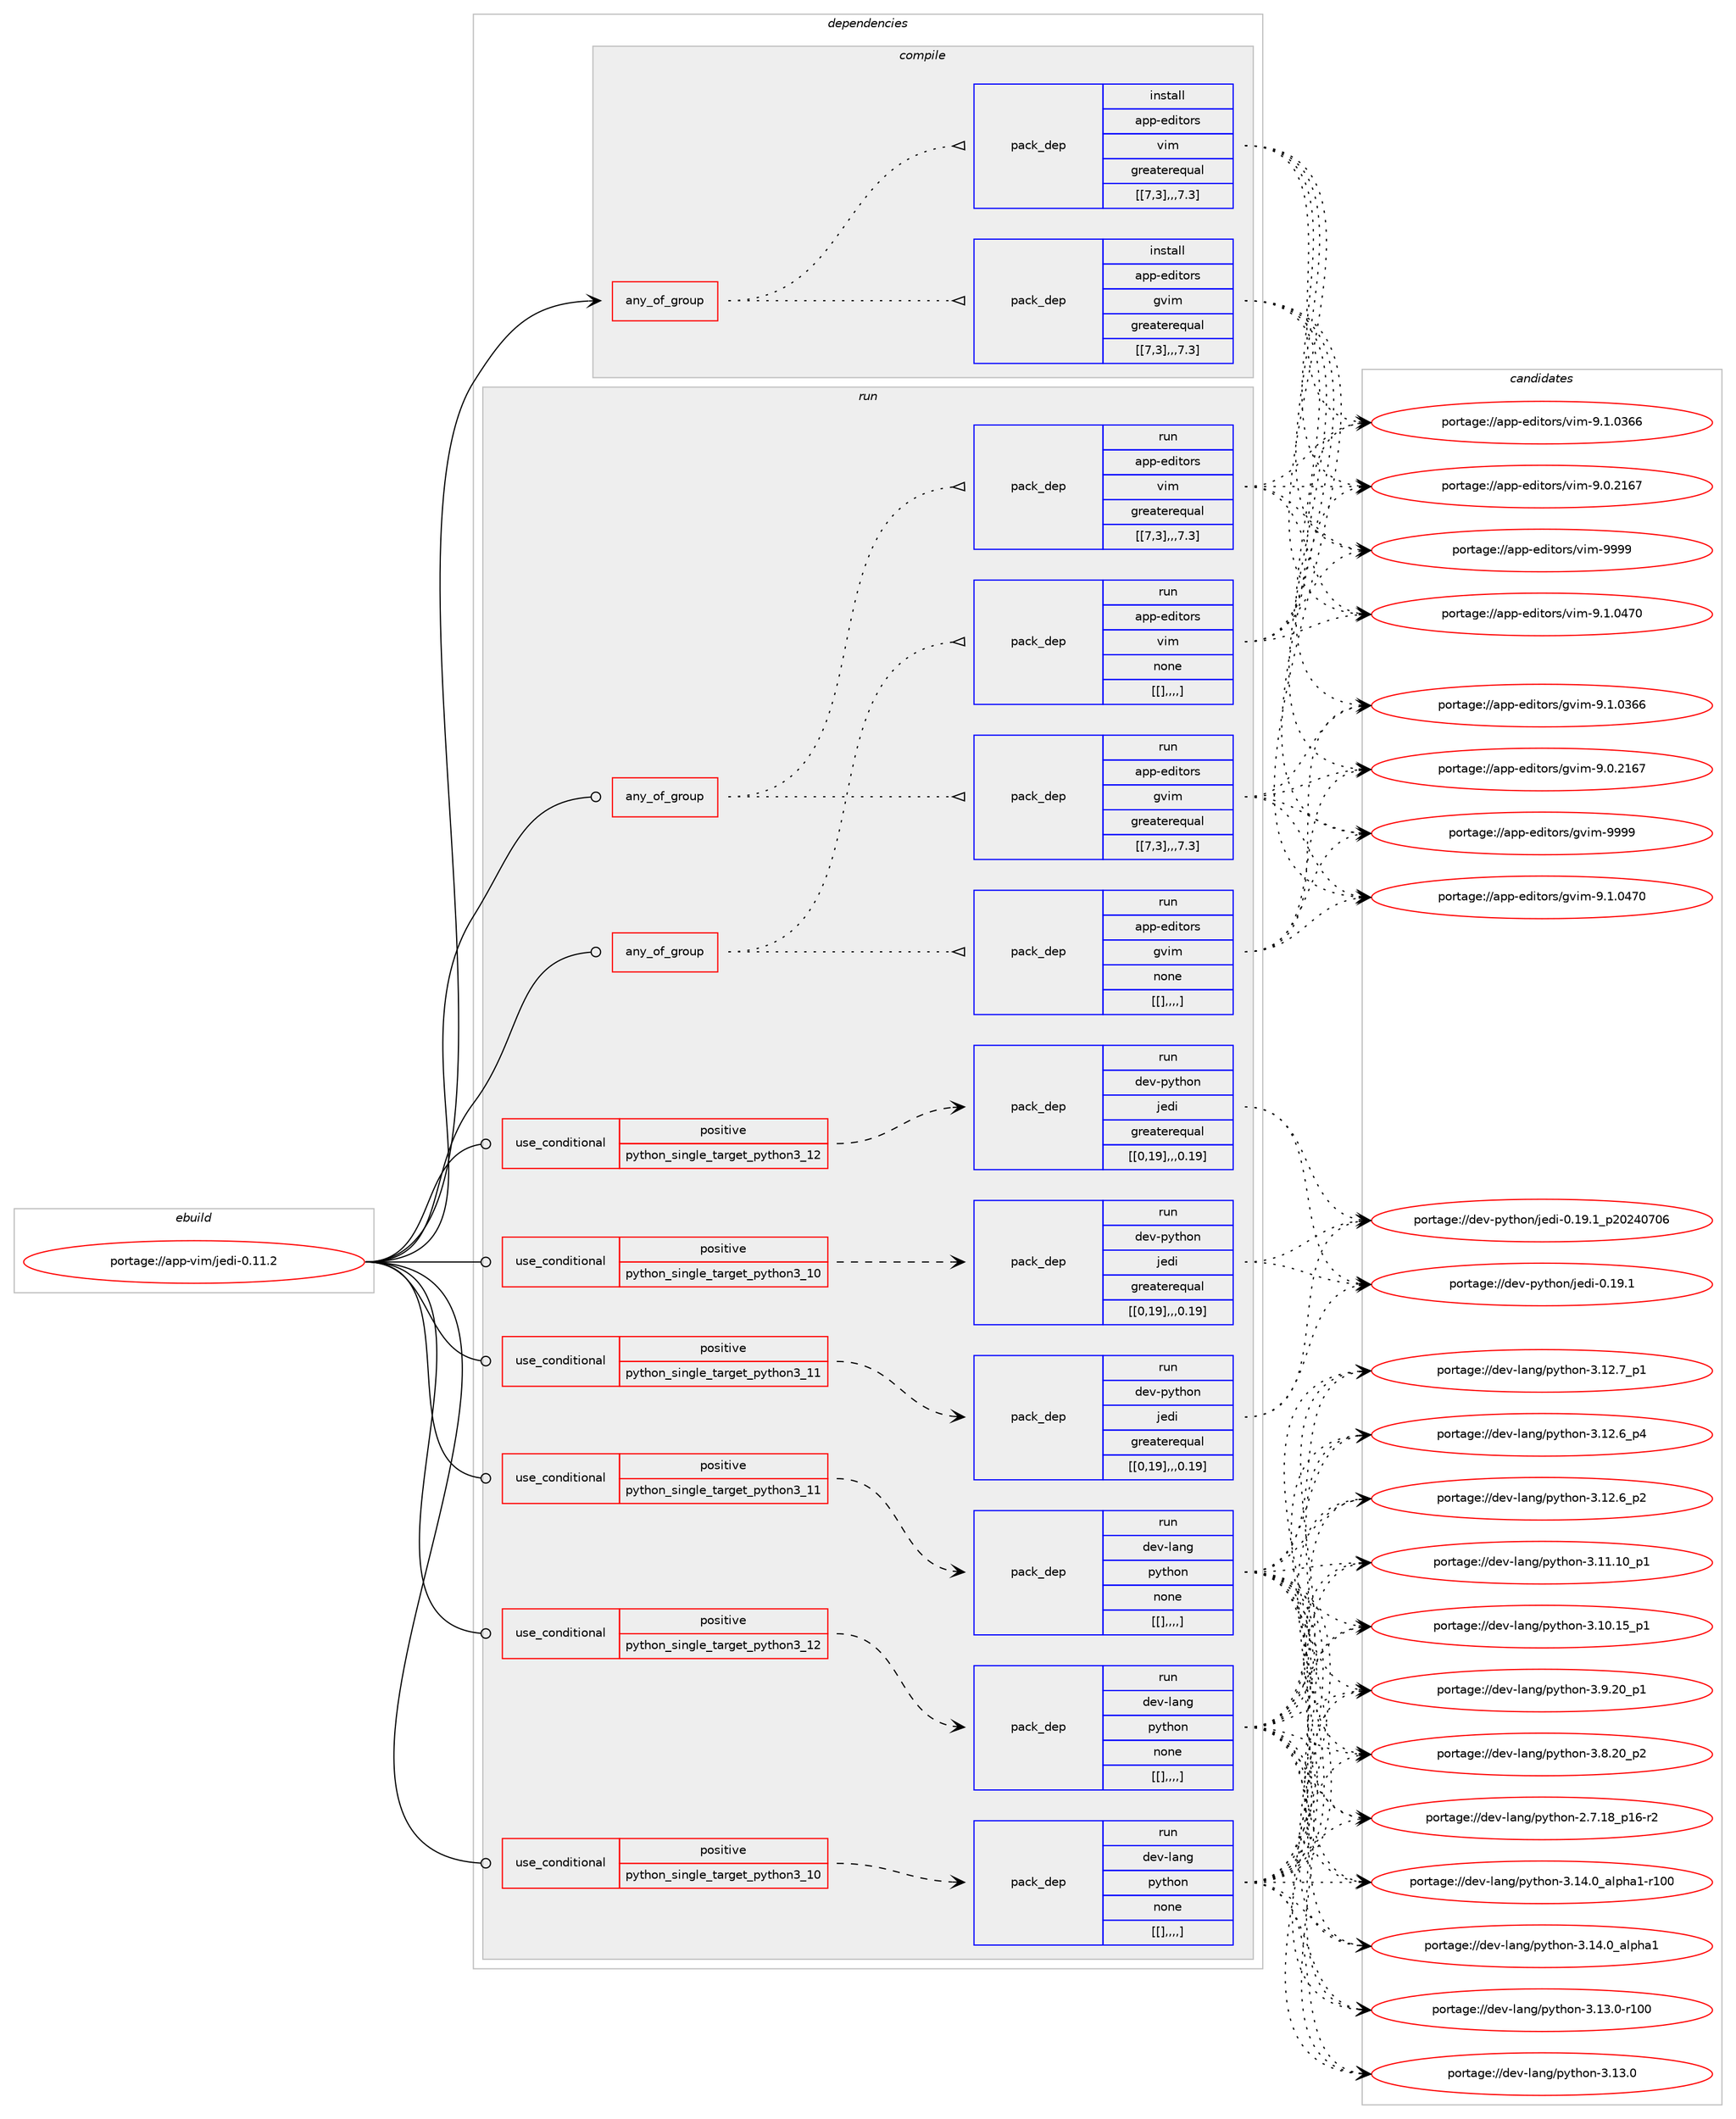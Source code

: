 digraph prolog {

# *************
# Graph options
# *************

newrank=true;
concentrate=true;
compound=true;
graph [rankdir=LR,fontname=Helvetica,fontsize=10,ranksep=1.5];#, ranksep=2.5, nodesep=0.2];
edge  [arrowhead=vee];
node  [fontname=Helvetica,fontsize=10];

# **********
# The ebuild
# **********

subgraph cluster_leftcol {
color=gray;
label=<<i>ebuild</i>>;
id [label="portage://app-vim/jedi-0.11.2", color=red, width=4, href="../app-vim/jedi-0.11.2.svg"];
}

# ****************
# The dependencies
# ****************

subgraph cluster_midcol {
color=gray;
label=<<i>dependencies</i>>;
subgraph cluster_compile {
fillcolor="#eeeeee";
style=filled;
label=<<i>compile</i>>;
subgraph any682 {
dependency64658 [label=<<TABLE BORDER="0" CELLBORDER="1" CELLSPACING="0" CELLPADDING="4"><TR><TD CELLPADDING="10">any_of_group</TD></TR></TABLE>>, shape=none, color=red];subgraph pack46160 {
dependency64666 [label=<<TABLE BORDER="0" CELLBORDER="1" CELLSPACING="0" CELLPADDING="4" WIDTH="220"><TR><TD ROWSPAN="6" CELLPADDING="30">pack_dep</TD></TR><TR><TD WIDTH="110">install</TD></TR><TR><TD>app-editors</TD></TR><TR><TD>vim</TD></TR><TR><TD>greaterequal</TD></TR><TR><TD>[[7,3],,,7.3]</TD></TR></TABLE>>, shape=none, color=blue];
}
dependency64658:e -> dependency64666:w [weight=20,style="dotted",arrowhead="oinv"];
subgraph pack46172 {
dependency64685 [label=<<TABLE BORDER="0" CELLBORDER="1" CELLSPACING="0" CELLPADDING="4" WIDTH="220"><TR><TD ROWSPAN="6" CELLPADDING="30">pack_dep</TD></TR><TR><TD WIDTH="110">install</TD></TR><TR><TD>app-editors</TD></TR><TR><TD>gvim</TD></TR><TR><TD>greaterequal</TD></TR><TR><TD>[[7,3],,,7.3]</TD></TR></TABLE>>, shape=none, color=blue];
}
dependency64658:e -> dependency64685:w [weight=20,style="dotted",arrowhead="oinv"];
}
id:e -> dependency64658:w [weight=20,style="solid",arrowhead="vee"];
}
subgraph cluster_compileandrun {
fillcolor="#eeeeee";
style=filled;
label=<<i>compile and run</i>>;
}
subgraph cluster_run {
fillcolor="#eeeeee";
style=filled;
label=<<i>run</i>>;
subgraph any692 {
dependency64712 [label=<<TABLE BORDER="0" CELLBORDER="1" CELLSPACING="0" CELLPADDING="4"><TR><TD CELLPADDING="10">any_of_group</TD></TR></TABLE>>, shape=none, color=red];subgraph pack46192 {
dependency64714 [label=<<TABLE BORDER="0" CELLBORDER="1" CELLSPACING="0" CELLPADDING="4" WIDTH="220"><TR><TD ROWSPAN="6" CELLPADDING="30">pack_dep</TD></TR><TR><TD WIDTH="110">run</TD></TR><TR><TD>app-editors</TD></TR><TR><TD>vim</TD></TR><TR><TD>greaterequal</TD></TR><TR><TD>[[7,3],,,7.3]</TD></TR></TABLE>>, shape=none, color=blue];
}
dependency64712:e -> dependency64714:w [weight=20,style="dotted",arrowhead="oinv"];
subgraph pack46284 {
dependency64889 [label=<<TABLE BORDER="0" CELLBORDER="1" CELLSPACING="0" CELLPADDING="4" WIDTH="220"><TR><TD ROWSPAN="6" CELLPADDING="30">pack_dep</TD></TR><TR><TD WIDTH="110">run</TD></TR><TR><TD>app-editors</TD></TR><TR><TD>gvim</TD></TR><TR><TD>greaterequal</TD></TR><TR><TD>[[7,3],,,7.3]</TD></TR></TABLE>>, shape=none, color=blue];
}
dependency64712:e -> dependency64889:w [weight=20,style="dotted",arrowhead="oinv"];
}
id:e -> dependency64712:w [weight=20,style="solid",arrowhead="odot"];
subgraph any735 {
dependency64908 [label=<<TABLE BORDER="0" CELLBORDER="1" CELLSPACING="0" CELLPADDING="4"><TR><TD CELLPADDING="10">any_of_group</TD></TR></TABLE>>, shape=none, color=red];subgraph pack46359 {
dependency64964 [label=<<TABLE BORDER="0" CELLBORDER="1" CELLSPACING="0" CELLPADDING="4" WIDTH="220"><TR><TD ROWSPAN="6" CELLPADDING="30">pack_dep</TD></TR><TR><TD WIDTH="110">run</TD></TR><TR><TD>app-editors</TD></TR><TR><TD>vim</TD></TR><TR><TD>none</TD></TR><TR><TD>[[],,,,]</TD></TR></TABLE>>, shape=none, color=blue];
}
dependency64908:e -> dependency64964:w [weight=20,style="dotted",arrowhead="oinv"];
subgraph pack46387 {
dependency64999 [label=<<TABLE BORDER="0" CELLBORDER="1" CELLSPACING="0" CELLPADDING="4" WIDTH="220"><TR><TD ROWSPAN="6" CELLPADDING="30">pack_dep</TD></TR><TR><TD WIDTH="110">run</TD></TR><TR><TD>app-editors</TD></TR><TR><TD>gvim</TD></TR><TR><TD>none</TD></TR><TR><TD>[[],,,,]</TD></TR></TABLE>>, shape=none, color=blue];
}
dependency64908:e -> dependency64999:w [weight=20,style="dotted",arrowhead="oinv"];
}
id:e -> dependency64908:w [weight=20,style="solid",arrowhead="odot"];
subgraph cond17799 {
dependency65060 [label=<<TABLE BORDER="0" CELLBORDER="1" CELLSPACING="0" CELLPADDING="4"><TR><TD ROWSPAN="3" CELLPADDING="10">use_conditional</TD></TR><TR><TD>positive</TD></TR><TR><TD>python_single_target_python3_10</TD></TR></TABLE>>, shape=none, color=red];
subgraph pack46463 {
dependency65113 [label=<<TABLE BORDER="0" CELLBORDER="1" CELLSPACING="0" CELLPADDING="4" WIDTH="220"><TR><TD ROWSPAN="6" CELLPADDING="30">pack_dep</TD></TR><TR><TD WIDTH="110">run</TD></TR><TR><TD>dev-lang</TD></TR><TR><TD>python</TD></TR><TR><TD>none</TD></TR><TR><TD>[[],,,,]</TD></TR></TABLE>>, shape=none, color=blue];
}
dependency65060:e -> dependency65113:w [weight=20,style="dashed",arrowhead="vee"];
}
id:e -> dependency65060:w [weight=20,style="solid",arrowhead="odot"];
subgraph cond17805 {
dependency65134 [label=<<TABLE BORDER="0" CELLBORDER="1" CELLSPACING="0" CELLPADDING="4"><TR><TD ROWSPAN="3" CELLPADDING="10">use_conditional</TD></TR><TR><TD>positive</TD></TR><TR><TD>python_single_target_python3_10</TD></TR></TABLE>>, shape=none, color=red];
subgraph pack46503 {
dependency65148 [label=<<TABLE BORDER="0" CELLBORDER="1" CELLSPACING="0" CELLPADDING="4" WIDTH="220"><TR><TD ROWSPAN="6" CELLPADDING="30">pack_dep</TD></TR><TR><TD WIDTH="110">run</TD></TR><TR><TD>dev-python</TD></TR><TR><TD>jedi</TD></TR><TR><TD>greaterequal</TD></TR><TR><TD>[[0,19],,,0.19]</TD></TR></TABLE>>, shape=none, color=blue];
}
dependency65134:e -> dependency65148:w [weight=20,style="dashed",arrowhead="vee"];
}
id:e -> dependency65134:w [weight=20,style="solid",arrowhead="odot"];
subgraph cond17808 {
dependency65151 [label=<<TABLE BORDER="0" CELLBORDER="1" CELLSPACING="0" CELLPADDING="4"><TR><TD ROWSPAN="3" CELLPADDING="10">use_conditional</TD></TR><TR><TD>positive</TD></TR><TR><TD>python_single_target_python3_11</TD></TR></TABLE>>, shape=none, color=red];
subgraph pack46506 {
dependency65169 [label=<<TABLE BORDER="0" CELLBORDER="1" CELLSPACING="0" CELLPADDING="4" WIDTH="220"><TR><TD ROWSPAN="6" CELLPADDING="30">pack_dep</TD></TR><TR><TD WIDTH="110">run</TD></TR><TR><TD>dev-lang</TD></TR><TR><TD>python</TD></TR><TR><TD>none</TD></TR><TR><TD>[[],,,,]</TD></TR></TABLE>>, shape=none, color=blue];
}
dependency65151:e -> dependency65169:w [weight=20,style="dashed",arrowhead="vee"];
}
id:e -> dependency65151:w [weight=20,style="solid",arrowhead="odot"];
subgraph cond17809 {
dependency65221 [label=<<TABLE BORDER="0" CELLBORDER="1" CELLSPACING="0" CELLPADDING="4"><TR><TD ROWSPAN="3" CELLPADDING="10">use_conditional</TD></TR><TR><TD>positive</TD></TR><TR><TD>python_single_target_python3_11</TD></TR></TABLE>>, shape=none, color=red];
subgraph pack46554 {
dependency65292 [label=<<TABLE BORDER="0" CELLBORDER="1" CELLSPACING="0" CELLPADDING="4" WIDTH="220"><TR><TD ROWSPAN="6" CELLPADDING="30">pack_dep</TD></TR><TR><TD WIDTH="110">run</TD></TR><TR><TD>dev-python</TD></TR><TR><TD>jedi</TD></TR><TR><TD>greaterequal</TD></TR><TR><TD>[[0,19],,,0.19]</TD></TR></TABLE>>, shape=none, color=blue];
}
dependency65221:e -> dependency65292:w [weight=20,style="dashed",arrowhead="vee"];
}
id:e -> dependency65221:w [weight=20,style="solid",arrowhead="odot"];
subgraph cond17817 {
dependency65355 [label=<<TABLE BORDER="0" CELLBORDER="1" CELLSPACING="0" CELLPADDING="4"><TR><TD ROWSPAN="3" CELLPADDING="10">use_conditional</TD></TR><TR><TD>positive</TD></TR><TR><TD>python_single_target_python3_12</TD></TR></TABLE>>, shape=none, color=red];
subgraph pack46684 {
dependency65457 [label=<<TABLE BORDER="0" CELLBORDER="1" CELLSPACING="0" CELLPADDING="4" WIDTH="220"><TR><TD ROWSPAN="6" CELLPADDING="30">pack_dep</TD></TR><TR><TD WIDTH="110">run</TD></TR><TR><TD>dev-lang</TD></TR><TR><TD>python</TD></TR><TR><TD>none</TD></TR><TR><TD>[[],,,,]</TD></TR></TABLE>>, shape=none, color=blue];
}
dependency65355:e -> dependency65457:w [weight=20,style="dashed",arrowhead="vee"];
}
id:e -> dependency65355:w [weight=20,style="solid",arrowhead="odot"];
subgraph cond17830 {
dependency65497 [label=<<TABLE BORDER="0" CELLBORDER="1" CELLSPACING="0" CELLPADDING="4"><TR><TD ROWSPAN="3" CELLPADDING="10">use_conditional</TD></TR><TR><TD>positive</TD></TR><TR><TD>python_single_target_python3_12</TD></TR></TABLE>>, shape=none, color=red];
subgraph pack46741 {
dependency65508 [label=<<TABLE BORDER="0" CELLBORDER="1" CELLSPACING="0" CELLPADDING="4" WIDTH="220"><TR><TD ROWSPAN="6" CELLPADDING="30">pack_dep</TD></TR><TR><TD WIDTH="110">run</TD></TR><TR><TD>dev-python</TD></TR><TR><TD>jedi</TD></TR><TR><TD>greaterequal</TD></TR><TR><TD>[[0,19],,,0.19]</TD></TR></TABLE>>, shape=none, color=blue];
}
dependency65497:e -> dependency65508:w [weight=20,style="dashed",arrowhead="vee"];
}
id:e -> dependency65497:w [weight=20,style="solid",arrowhead="odot"];
}
}

# **************
# The candidates
# **************

subgraph cluster_choices {
rank=same;
color=gray;
label=<<i>candidates</i>>;

subgraph choice45177 {
color=black;
nodesep=1;
choice9711211245101100105116111114115471181051094557575757 [label="portage://app-editors/vim-9999", color=red, width=4,href="../app-editors/vim-9999.svg"];
choice971121124510110010511611111411547118105109455746494648525548 [label="portage://app-editors/vim-9.1.0470", color=red, width=4,href="../app-editors/vim-9.1.0470.svg"];
choice971121124510110010511611111411547118105109455746494648515454 [label="portage://app-editors/vim-9.1.0366", color=red, width=4,href="../app-editors/vim-9.1.0366.svg"];
choice971121124510110010511611111411547118105109455746484650495455 [label="portage://app-editors/vim-9.0.2167", color=red, width=4,href="../app-editors/vim-9.0.2167.svg"];
dependency64666:e -> choice9711211245101100105116111114115471181051094557575757:w [style=dotted,weight="100"];
dependency64666:e -> choice971121124510110010511611111411547118105109455746494648525548:w [style=dotted,weight="100"];
dependency64666:e -> choice971121124510110010511611111411547118105109455746494648515454:w [style=dotted,weight="100"];
dependency64666:e -> choice971121124510110010511611111411547118105109455746484650495455:w [style=dotted,weight="100"];
}
subgraph choice45188 {
color=black;
nodesep=1;
choice9711211245101100105116111114115471031181051094557575757 [label="portage://app-editors/gvim-9999", color=red, width=4,href="../app-editors/gvim-9999.svg"];
choice971121124510110010511611111411547103118105109455746494648525548 [label="portage://app-editors/gvim-9.1.0470", color=red, width=4,href="../app-editors/gvim-9.1.0470.svg"];
choice971121124510110010511611111411547103118105109455746494648515454 [label="portage://app-editors/gvim-9.1.0366", color=red, width=4,href="../app-editors/gvim-9.1.0366.svg"];
choice971121124510110010511611111411547103118105109455746484650495455 [label="portage://app-editors/gvim-9.0.2167", color=red, width=4,href="../app-editors/gvim-9.0.2167.svg"];
dependency64685:e -> choice9711211245101100105116111114115471031181051094557575757:w [style=dotted,weight="100"];
dependency64685:e -> choice971121124510110010511611111411547103118105109455746494648525548:w [style=dotted,weight="100"];
dependency64685:e -> choice971121124510110010511611111411547103118105109455746494648515454:w [style=dotted,weight="100"];
dependency64685:e -> choice971121124510110010511611111411547103118105109455746484650495455:w [style=dotted,weight="100"];
}
subgraph choice45196 {
color=black;
nodesep=1;
choice9711211245101100105116111114115471181051094557575757 [label="portage://app-editors/vim-9999", color=red, width=4,href="../app-editors/vim-9999.svg"];
choice971121124510110010511611111411547118105109455746494648525548 [label="portage://app-editors/vim-9.1.0470", color=red, width=4,href="../app-editors/vim-9.1.0470.svg"];
choice971121124510110010511611111411547118105109455746494648515454 [label="portage://app-editors/vim-9.1.0366", color=red, width=4,href="../app-editors/vim-9.1.0366.svg"];
choice971121124510110010511611111411547118105109455746484650495455 [label="portage://app-editors/vim-9.0.2167", color=red, width=4,href="../app-editors/vim-9.0.2167.svg"];
dependency64714:e -> choice9711211245101100105116111114115471181051094557575757:w [style=dotted,weight="100"];
dependency64714:e -> choice971121124510110010511611111411547118105109455746494648525548:w [style=dotted,weight="100"];
dependency64714:e -> choice971121124510110010511611111411547118105109455746494648515454:w [style=dotted,weight="100"];
dependency64714:e -> choice971121124510110010511611111411547118105109455746484650495455:w [style=dotted,weight="100"];
}
subgraph choice45239 {
color=black;
nodesep=1;
choice9711211245101100105116111114115471031181051094557575757 [label="portage://app-editors/gvim-9999", color=red, width=4,href="../app-editors/gvim-9999.svg"];
choice971121124510110010511611111411547103118105109455746494648525548 [label="portage://app-editors/gvim-9.1.0470", color=red, width=4,href="../app-editors/gvim-9.1.0470.svg"];
choice971121124510110010511611111411547103118105109455746494648515454 [label="portage://app-editors/gvim-9.1.0366", color=red, width=4,href="../app-editors/gvim-9.1.0366.svg"];
choice971121124510110010511611111411547103118105109455746484650495455 [label="portage://app-editors/gvim-9.0.2167", color=red, width=4,href="../app-editors/gvim-9.0.2167.svg"];
dependency64889:e -> choice9711211245101100105116111114115471031181051094557575757:w [style=dotted,weight="100"];
dependency64889:e -> choice971121124510110010511611111411547103118105109455746494648525548:w [style=dotted,weight="100"];
dependency64889:e -> choice971121124510110010511611111411547103118105109455746494648515454:w [style=dotted,weight="100"];
dependency64889:e -> choice971121124510110010511611111411547103118105109455746484650495455:w [style=dotted,weight="100"];
}
subgraph choice45252 {
color=black;
nodesep=1;
choice9711211245101100105116111114115471181051094557575757 [label="portage://app-editors/vim-9999", color=red, width=4,href="../app-editors/vim-9999.svg"];
choice971121124510110010511611111411547118105109455746494648525548 [label="portage://app-editors/vim-9.1.0470", color=red, width=4,href="../app-editors/vim-9.1.0470.svg"];
choice971121124510110010511611111411547118105109455746494648515454 [label="portage://app-editors/vim-9.1.0366", color=red, width=4,href="../app-editors/vim-9.1.0366.svg"];
choice971121124510110010511611111411547118105109455746484650495455 [label="portage://app-editors/vim-9.0.2167", color=red, width=4,href="../app-editors/vim-9.0.2167.svg"];
dependency64964:e -> choice9711211245101100105116111114115471181051094557575757:w [style=dotted,weight="100"];
dependency64964:e -> choice971121124510110010511611111411547118105109455746494648525548:w [style=dotted,weight="100"];
dependency64964:e -> choice971121124510110010511611111411547118105109455746494648515454:w [style=dotted,weight="100"];
dependency64964:e -> choice971121124510110010511611111411547118105109455746484650495455:w [style=dotted,weight="100"];
}
subgraph choice45256 {
color=black;
nodesep=1;
choice9711211245101100105116111114115471031181051094557575757 [label="portage://app-editors/gvim-9999", color=red, width=4,href="../app-editors/gvim-9999.svg"];
choice971121124510110010511611111411547103118105109455746494648525548 [label="portage://app-editors/gvim-9.1.0470", color=red, width=4,href="../app-editors/gvim-9.1.0470.svg"];
choice971121124510110010511611111411547103118105109455746494648515454 [label="portage://app-editors/gvim-9.1.0366", color=red, width=4,href="../app-editors/gvim-9.1.0366.svg"];
choice971121124510110010511611111411547103118105109455746484650495455 [label="portage://app-editors/gvim-9.0.2167", color=red, width=4,href="../app-editors/gvim-9.0.2167.svg"];
dependency64999:e -> choice9711211245101100105116111114115471031181051094557575757:w [style=dotted,weight="100"];
dependency64999:e -> choice971121124510110010511611111411547103118105109455746494648525548:w [style=dotted,weight="100"];
dependency64999:e -> choice971121124510110010511611111411547103118105109455746494648515454:w [style=dotted,weight="100"];
dependency64999:e -> choice971121124510110010511611111411547103118105109455746484650495455:w [style=dotted,weight="100"];
}
subgraph choice45279 {
color=black;
nodesep=1;
choice100101118451089711010347112121116104111110455146495246489597108112104974945114494848 [label="portage://dev-lang/python-3.14.0_alpha1-r100", color=red, width=4,href="../dev-lang/python-3.14.0_alpha1-r100.svg"];
choice1001011184510897110103471121211161041111104551464952464895971081121049749 [label="portage://dev-lang/python-3.14.0_alpha1", color=red, width=4,href="../dev-lang/python-3.14.0_alpha1.svg"];
choice1001011184510897110103471121211161041111104551464951464845114494848 [label="portage://dev-lang/python-3.13.0-r100", color=red, width=4,href="../dev-lang/python-3.13.0-r100.svg"];
choice10010111845108971101034711212111610411111045514649514648 [label="portage://dev-lang/python-3.13.0", color=red, width=4,href="../dev-lang/python-3.13.0.svg"];
choice100101118451089711010347112121116104111110455146495046559511249 [label="portage://dev-lang/python-3.12.7_p1", color=red, width=4,href="../dev-lang/python-3.12.7_p1.svg"];
choice100101118451089711010347112121116104111110455146495046549511252 [label="portage://dev-lang/python-3.12.6_p4", color=red, width=4,href="../dev-lang/python-3.12.6_p4.svg"];
choice100101118451089711010347112121116104111110455146495046549511250 [label="portage://dev-lang/python-3.12.6_p2", color=red, width=4,href="../dev-lang/python-3.12.6_p2.svg"];
choice10010111845108971101034711212111610411111045514649494649489511249 [label="portage://dev-lang/python-3.11.10_p1", color=red, width=4,href="../dev-lang/python-3.11.10_p1.svg"];
choice10010111845108971101034711212111610411111045514649484649539511249 [label="portage://dev-lang/python-3.10.15_p1", color=red, width=4,href="../dev-lang/python-3.10.15_p1.svg"];
choice100101118451089711010347112121116104111110455146574650489511249 [label="portage://dev-lang/python-3.9.20_p1", color=red, width=4,href="../dev-lang/python-3.9.20_p1.svg"];
choice100101118451089711010347112121116104111110455146564650489511250 [label="portage://dev-lang/python-3.8.20_p2", color=red, width=4,href="../dev-lang/python-3.8.20_p2.svg"];
choice100101118451089711010347112121116104111110455046554649569511249544511450 [label="portage://dev-lang/python-2.7.18_p16-r2", color=red, width=4,href="../dev-lang/python-2.7.18_p16-r2.svg"];
dependency65113:e -> choice100101118451089711010347112121116104111110455146495246489597108112104974945114494848:w [style=dotted,weight="100"];
dependency65113:e -> choice1001011184510897110103471121211161041111104551464952464895971081121049749:w [style=dotted,weight="100"];
dependency65113:e -> choice1001011184510897110103471121211161041111104551464951464845114494848:w [style=dotted,weight="100"];
dependency65113:e -> choice10010111845108971101034711212111610411111045514649514648:w [style=dotted,weight="100"];
dependency65113:e -> choice100101118451089711010347112121116104111110455146495046559511249:w [style=dotted,weight="100"];
dependency65113:e -> choice100101118451089711010347112121116104111110455146495046549511252:w [style=dotted,weight="100"];
dependency65113:e -> choice100101118451089711010347112121116104111110455146495046549511250:w [style=dotted,weight="100"];
dependency65113:e -> choice10010111845108971101034711212111610411111045514649494649489511249:w [style=dotted,weight="100"];
dependency65113:e -> choice10010111845108971101034711212111610411111045514649484649539511249:w [style=dotted,weight="100"];
dependency65113:e -> choice100101118451089711010347112121116104111110455146574650489511249:w [style=dotted,weight="100"];
dependency65113:e -> choice100101118451089711010347112121116104111110455146564650489511250:w [style=dotted,weight="100"];
dependency65113:e -> choice100101118451089711010347112121116104111110455046554649569511249544511450:w [style=dotted,weight="100"];
}
subgraph choice45305 {
color=black;
nodesep=1;
choice100101118451121211161041111104710610110010545484649574649951125048505248554854 [label="portage://dev-python/jedi-0.19.1_p20240706", color=red, width=4,href="../dev-python/jedi-0.19.1_p20240706.svg"];
choice100101118451121211161041111104710610110010545484649574649 [label="portage://dev-python/jedi-0.19.1", color=red, width=4,href="../dev-python/jedi-0.19.1.svg"];
dependency65148:e -> choice100101118451121211161041111104710610110010545484649574649951125048505248554854:w [style=dotted,weight="100"];
dependency65148:e -> choice100101118451121211161041111104710610110010545484649574649:w [style=dotted,weight="100"];
}
subgraph choice45316 {
color=black;
nodesep=1;
choice100101118451089711010347112121116104111110455146495246489597108112104974945114494848 [label="portage://dev-lang/python-3.14.0_alpha1-r100", color=red, width=4,href="../dev-lang/python-3.14.0_alpha1-r100.svg"];
choice1001011184510897110103471121211161041111104551464952464895971081121049749 [label="portage://dev-lang/python-3.14.0_alpha1", color=red, width=4,href="../dev-lang/python-3.14.0_alpha1.svg"];
choice1001011184510897110103471121211161041111104551464951464845114494848 [label="portage://dev-lang/python-3.13.0-r100", color=red, width=4,href="../dev-lang/python-3.13.0-r100.svg"];
choice10010111845108971101034711212111610411111045514649514648 [label="portage://dev-lang/python-3.13.0", color=red, width=4,href="../dev-lang/python-3.13.0.svg"];
choice100101118451089711010347112121116104111110455146495046559511249 [label="portage://dev-lang/python-3.12.7_p1", color=red, width=4,href="../dev-lang/python-3.12.7_p1.svg"];
choice100101118451089711010347112121116104111110455146495046549511252 [label="portage://dev-lang/python-3.12.6_p4", color=red, width=4,href="../dev-lang/python-3.12.6_p4.svg"];
choice100101118451089711010347112121116104111110455146495046549511250 [label="portage://dev-lang/python-3.12.6_p2", color=red, width=4,href="../dev-lang/python-3.12.6_p2.svg"];
choice10010111845108971101034711212111610411111045514649494649489511249 [label="portage://dev-lang/python-3.11.10_p1", color=red, width=4,href="../dev-lang/python-3.11.10_p1.svg"];
choice10010111845108971101034711212111610411111045514649484649539511249 [label="portage://dev-lang/python-3.10.15_p1", color=red, width=4,href="../dev-lang/python-3.10.15_p1.svg"];
choice100101118451089711010347112121116104111110455146574650489511249 [label="portage://dev-lang/python-3.9.20_p1", color=red, width=4,href="../dev-lang/python-3.9.20_p1.svg"];
choice100101118451089711010347112121116104111110455146564650489511250 [label="portage://dev-lang/python-3.8.20_p2", color=red, width=4,href="../dev-lang/python-3.8.20_p2.svg"];
choice100101118451089711010347112121116104111110455046554649569511249544511450 [label="portage://dev-lang/python-2.7.18_p16-r2", color=red, width=4,href="../dev-lang/python-2.7.18_p16-r2.svg"];
dependency65169:e -> choice100101118451089711010347112121116104111110455146495246489597108112104974945114494848:w [style=dotted,weight="100"];
dependency65169:e -> choice1001011184510897110103471121211161041111104551464952464895971081121049749:w [style=dotted,weight="100"];
dependency65169:e -> choice1001011184510897110103471121211161041111104551464951464845114494848:w [style=dotted,weight="100"];
dependency65169:e -> choice10010111845108971101034711212111610411111045514649514648:w [style=dotted,weight="100"];
dependency65169:e -> choice100101118451089711010347112121116104111110455146495046559511249:w [style=dotted,weight="100"];
dependency65169:e -> choice100101118451089711010347112121116104111110455146495046549511252:w [style=dotted,weight="100"];
dependency65169:e -> choice100101118451089711010347112121116104111110455146495046549511250:w [style=dotted,weight="100"];
dependency65169:e -> choice10010111845108971101034711212111610411111045514649494649489511249:w [style=dotted,weight="100"];
dependency65169:e -> choice10010111845108971101034711212111610411111045514649484649539511249:w [style=dotted,weight="100"];
dependency65169:e -> choice100101118451089711010347112121116104111110455146574650489511249:w [style=dotted,weight="100"];
dependency65169:e -> choice100101118451089711010347112121116104111110455146564650489511250:w [style=dotted,weight="100"];
dependency65169:e -> choice100101118451089711010347112121116104111110455046554649569511249544511450:w [style=dotted,weight="100"];
}
subgraph choice45330 {
color=black;
nodesep=1;
choice100101118451121211161041111104710610110010545484649574649951125048505248554854 [label="portage://dev-python/jedi-0.19.1_p20240706", color=red, width=4,href="../dev-python/jedi-0.19.1_p20240706.svg"];
choice100101118451121211161041111104710610110010545484649574649 [label="portage://dev-python/jedi-0.19.1", color=red, width=4,href="../dev-python/jedi-0.19.1.svg"];
dependency65292:e -> choice100101118451121211161041111104710610110010545484649574649951125048505248554854:w [style=dotted,weight="100"];
dependency65292:e -> choice100101118451121211161041111104710610110010545484649574649:w [style=dotted,weight="100"];
}
subgraph choice45366 {
color=black;
nodesep=1;
choice100101118451089711010347112121116104111110455146495246489597108112104974945114494848 [label="portage://dev-lang/python-3.14.0_alpha1-r100", color=red, width=4,href="../dev-lang/python-3.14.0_alpha1-r100.svg"];
choice1001011184510897110103471121211161041111104551464952464895971081121049749 [label="portage://dev-lang/python-3.14.0_alpha1", color=red, width=4,href="../dev-lang/python-3.14.0_alpha1.svg"];
choice1001011184510897110103471121211161041111104551464951464845114494848 [label="portage://dev-lang/python-3.13.0-r100", color=red, width=4,href="../dev-lang/python-3.13.0-r100.svg"];
choice10010111845108971101034711212111610411111045514649514648 [label="portage://dev-lang/python-3.13.0", color=red, width=4,href="../dev-lang/python-3.13.0.svg"];
choice100101118451089711010347112121116104111110455146495046559511249 [label="portage://dev-lang/python-3.12.7_p1", color=red, width=4,href="../dev-lang/python-3.12.7_p1.svg"];
choice100101118451089711010347112121116104111110455146495046549511252 [label="portage://dev-lang/python-3.12.6_p4", color=red, width=4,href="../dev-lang/python-3.12.6_p4.svg"];
choice100101118451089711010347112121116104111110455146495046549511250 [label="portage://dev-lang/python-3.12.6_p2", color=red, width=4,href="../dev-lang/python-3.12.6_p2.svg"];
choice10010111845108971101034711212111610411111045514649494649489511249 [label="portage://dev-lang/python-3.11.10_p1", color=red, width=4,href="../dev-lang/python-3.11.10_p1.svg"];
choice10010111845108971101034711212111610411111045514649484649539511249 [label="portage://dev-lang/python-3.10.15_p1", color=red, width=4,href="../dev-lang/python-3.10.15_p1.svg"];
choice100101118451089711010347112121116104111110455146574650489511249 [label="portage://dev-lang/python-3.9.20_p1", color=red, width=4,href="../dev-lang/python-3.9.20_p1.svg"];
choice100101118451089711010347112121116104111110455146564650489511250 [label="portage://dev-lang/python-3.8.20_p2", color=red, width=4,href="../dev-lang/python-3.8.20_p2.svg"];
choice100101118451089711010347112121116104111110455046554649569511249544511450 [label="portage://dev-lang/python-2.7.18_p16-r2", color=red, width=4,href="../dev-lang/python-2.7.18_p16-r2.svg"];
dependency65457:e -> choice100101118451089711010347112121116104111110455146495246489597108112104974945114494848:w [style=dotted,weight="100"];
dependency65457:e -> choice1001011184510897110103471121211161041111104551464952464895971081121049749:w [style=dotted,weight="100"];
dependency65457:e -> choice1001011184510897110103471121211161041111104551464951464845114494848:w [style=dotted,weight="100"];
dependency65457:e -> choice10010111845108971101034711212111610411111045514649514648:w [style=dotted,weight="100"];
dependency65457:e -> choice100101118451089711010347112121116104111110455146495046559511249:w [style=dotted,weight="100"];
dependency65457:e -> choice100101118451089711010347112121116104111110455146495046549511252:w [style=dotted,weight="100"];
dependency65457:e -> choice100101118451089711010347112121116104111110455146495046549511250:w [style=dotted,weight="100"];
dependency65457:e -> choice10010111845108971101034711212111610411111045514649494649489511249:w [style=dotted,weight="100"];
dependency65457:e -> choice10010111845108971101034711212111610411111045514649484649539511249:w [style=dotted,weight="100"];
dependency65457:e -> choice100101118451089711010347112121116104111110455146574650489511249:w [style=dotted,weight="100"];
dependency65457:e -> choice100101118451089711010347112121116104111110455146564650489511250:w [style=dotted,weight="100"];
dependency65457:e -> choice100101118451089711010347112121116104111110455046554649569511249544511450:w [style=dotted,weight="100"];
}
subgraph choice45378 {
color=black;
nodesep=1;
choice100101118451121211161041111104710610110010545484649574649951125048505248554854 [label="portage://dev-python/jedi-0.19.1_p20240706", color=red, width=4,href="../dev-python/jedi-0.19.1_p20240706.svg"];
choice100101118451121211161041111104710610110010545484649574649 [label="portage://dev-python/jedi-0.19.1", color=red, width=4,href="../dev-python/jedi-0.19.1.svg"];
dependency65508:e -> choice100101118451121211161041111104710610110010545484649574649951125048505248554854:w [style=dotted,weight="100"];
dependency65508:e -> choice100101118451121211161041111104710610110010545484649574649:w [style=dotted,weight="100"];
}
}

}
